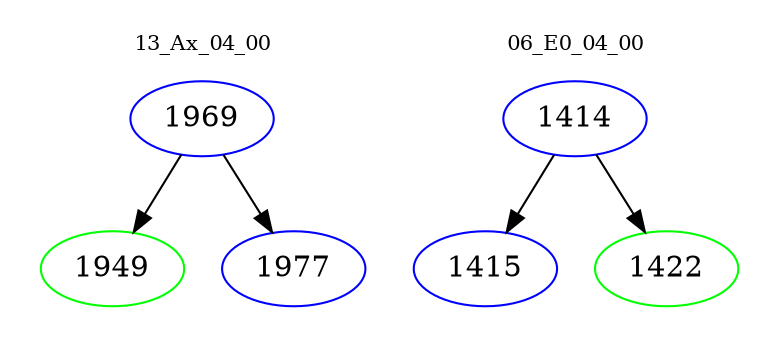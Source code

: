 digraph{
subgraph cluster_0 {
color = white
label = "13_Ax_04_00";
fontsize=10;
T0_1969 [label="1969", color="blue"]
T0_1969 -> T0_1949 [color="black"]
T0_1949 [label="1949", color="green"]
T0_1969 -> T0_1977 [color="black"]
T0_1977 [label="1977", color="blue"]
}
subgraph cluster_1 {
color = white
label = "06_E0_04_00";
fontsize=10;
T1_1414 [label="1414", color="blue"]
T1_1414 -> T1_1415 [color="black"]
T1_1415 [label="1415", color="blue"]
T1_1414 -> T1_1422 [color="black"]
T1_1422 [label="1422", color="green"]
}
}
